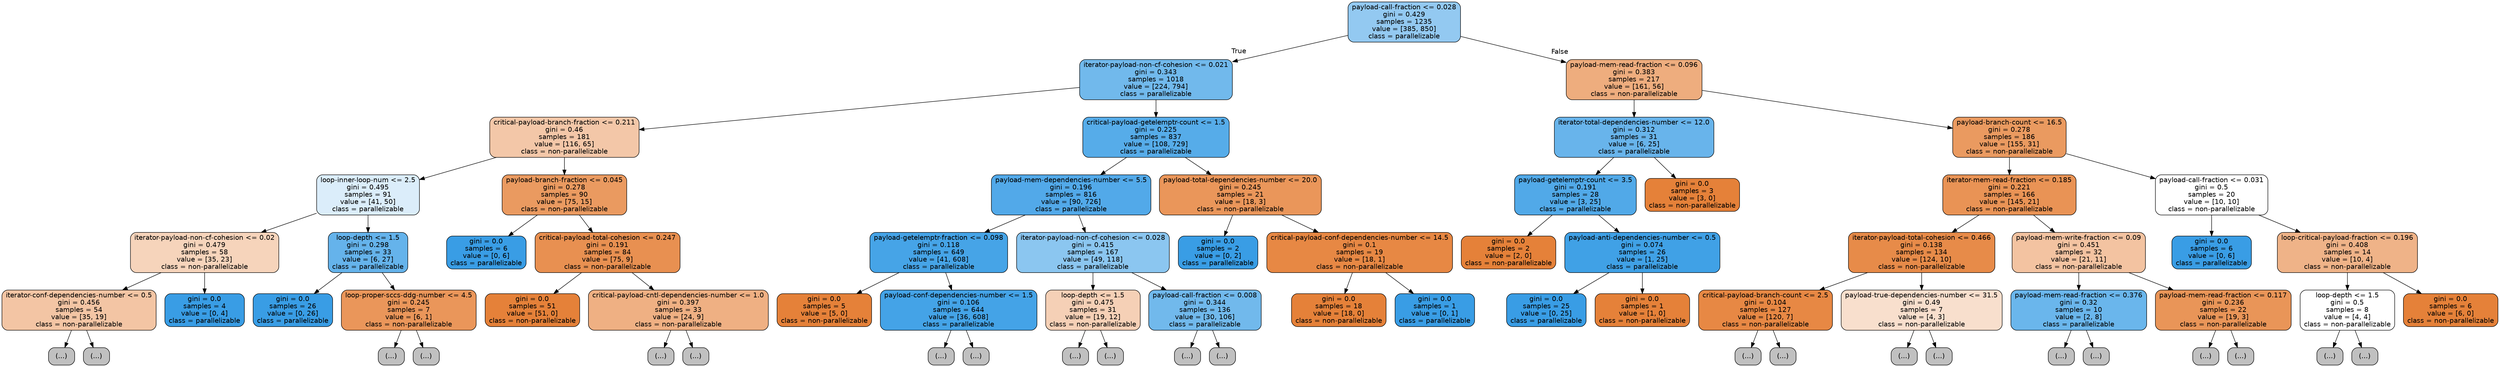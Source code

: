 digraph Tree {
node [shape=box, style="filled, rounded", color="black", fontname=helvetica] ;
edge [fontname=helvetica] ;
0 [label="payload-call-fraction <= 0.028\ngini = 0.429\nsamples = 1235\nvalue = [385, 850]\nclass = parallelizable", fillcolor="#399de58b"] ;
1 [label="iterator-payload-non-cf-cohesion <= 0.021\ngini = 0.343\nsamples = 1018\nvalue = [224, 794]\nclass = parallelizable", fillcolor="#399de5b7"] ;
0 -> 1 [labeldistance=2.5, labelangle=45, headlabel="True"] ;
2 [label="critical-payload-branch-fraction <= 0.211\ngini = 0.46\nsamples = 181\nvalue = [116, 65]\nclass = non-parallelizable", fillcolor="#e5813970"] ;
1 -> 2 ;
3 [label="loop-inner-loop-num <= 2.5\ngini = 0.495\nsamples = 91\nvalue = [41, 50]\nclass = parallelizable", fillcolor="#399de52e"] ;
2 -> 3 ;
4 [label="iterator-payload-non-cf-cohesion <= 0.02\ngini = 0.479\nsamples = 58\nvalue = [35, 23]\nclass = non-parallelizable", fillcolor="#e5813957"] ;
3 -> 4 ;
5 [label="iterator-conf-dependencies-number <= 0.5\ngini = 0.456\nsamples = 54\nvalue = [35, 19]\nclass = non-parallelizable", fillcolor="#e5813975"] ;
4 -> 5 ;
6 [label="(...)", fillcolor="#C0C0C0"] ;
5 -> 6 ;
15 [label="(...)", fillcolor="#C0C0C0"] ;
5 -> 15 ;
26 [label="gini = 0.0\nsamples = 4\nvalue = [0, 4]\nclass = parallelizable", fillcolor="#399de5ff"] ;
4 -> 26 ;
27 [label="loop-depth <= 1.5\ngini = 0.298\nsamples = 33\nvalue = [6, 27]\nclass = parallelizable", fillcolor="#399de5c6"] ;
3 -> 27 ;
28 [label="gini = 0.0\nsamples = 26\nvalue = [0, 26]\nclass = parallelizable", fillcolor="#399de5ff"] ;
27 -> 28 ;
29 [label="loop-proper-sccs-ddg-number <= 4.5\ngini = 0.245\nsamples = 7\nvalue = [6, 1]\nclass = non-parallelizable", fillcolor="#e58139d4"] ;
27 -> 29 ;
30 [label="(...)", fillcolor="#C0C0C0"] ;
29 -> 30 ;
31 [label="(...)", fillcolor="#C0C0C0"] ;
29 -> 31 ;
32 [label="payload-branch-fraction <= 0.045\ngini = 0.278\nsamples = 90\nvalue = [75, 15]\nclass = non-parallelizable", fillcolor="#e58139cc"] ;
2 -> 32 ;
33 [label="gini = 0.0\nsamples = 6\nvalue = [0, 6]\nclass = parallelizable", fillcolor="#399de5ff"] ;
32 -> 33 ;
34 [label="critical-payload-total-cohesion <= 0.247\ngini = 0.191\nsamples = 84\nvalue = [75, 9]\nclass = non-parallelizable", fillcolor="#e58139e0"] ;
32 -> 34 ;
35 [label="gini = 0.0\nsamples = 51\nvalue = [51, 0]\nclass = non-parallelizable", fillcolor="#e58139ff"] ;
34 -> 35 ;
36 [label="critical-payload-cntl-dependencies-number <= 1.0\ngini = 0.397\nsamples = 33\nvalue = [24, 9]\nclass = non-parallelizable", fillcolor="#e581399f"] ;
34 -> 36 ;
37 [label="(...)", fillcolor="#C0C0C0"] ;
36 -> 37 ;
44 [label="(...)", fillcolor="#C0C0C0"] ;
36 -> 44 ;
49 [label="critical-payload-getelemptr-count <= 1.5\ngini = 0.225\nsamples = 837\nvalue = [108, 729]\nclass = parallelizable", fillcolor="#399de5d9"] ;
1 -> 49 ;
50 [label="payload-mem-dependencies-number <= 5.5\ngini = 0.196\nsamples = 816\nvalue = [90, 726]\nclass = parallelizable", fillcolor="#399de5df"] ;
49 -> 50 ;
51 [label="payload-getelemptr-fraction <= 0.098\ngini = 0.118\nsamples = 649\nvalue = [41, 608]\nclass = parallelizable", fillcolor="#399de5ee"] ;
50 -> 51 ;
52 [label="gini = 0.0\nsamples = 5\nvalue = [5, 0]\nclass = non-parallelizable", fillcolor="#e58139ff"] ;
51 -> 52 ;
53 [label="payload-conf-dependencies-number <= 1.5\ngini = 0.106\nsamples = 644\nvalue = [36, 608]\nclass = parallelizable", fillcolor="#399de5f0"] ;
51 -> 53 ;
54 [label="(...)", fillcolor="#C0C0C0"] ;
53 -> 54 ;
119 [label="(...)", fillcolor="#C0C0C0"] ;
53 -> 119 ;
128 [label="iterator-payload-non-cf-cohesion <= 0.028\ngini = 0.415\nsamples = 167\nvalue = [49, 118]\nclass = parallelizable", fillcolor="#399de595"] ;
50 -> 128 ;
129 [label="loop-depth <= 1.5\ngini = 0.475\nsamples = 31\nvalue = [19, 12]\nclass = non-parallelizable", fillcolor="#e581395e"] ;
128 -> 129 ;
130 [label="(...)", fillcolor="#C0C0C0"] ;
129 -> 130 ;
133 [label="(...)", fillcolor="#C0C0C0"] ;
129 -> 133 ;
138 [label="payload-call-fraction <= 0.008\ngini = 0.344\nsamples = 136\nvalue = [30, 106]\nclass = parallelizable", fillcolor="#399de5b7"] ;
128 -> 138 ;
139 [label="(...)", fillcolor="#C0C0C0"] ;
138 -> 139 ;
168 [label="(...)", fillcolor="#C0C0C0"] ;
138 -> 168 ;
173 [label="payload-total-dependencies-number <= 20.0\ngini = 0.245\nsamples = 21\nvalue = [18, 3]\nclass = non-parallelizable", fillcolor="#e58139d4"] ;
49 -> 173 ;
174 [label="gini = 0.0\nsamples = 2\nvalue = [0, 2]\nclass = parallelizable", fillcolor="#399de5ff"] ;
173 -> 174 ;
175 [label="critical-payload-conf-dependencies-number <= 14.5\ngini = 0.1\nsamples = 19\nvalue = [18, 1]\nclass = non-parallelizable", fillcolor="#e58139f1"] ;
173 -> 175 ;
176 [label="gini = 0.0\nsamples = 18\nvalue = [18, 0]\nclass = non-parallelizable", fillcolor="#e58139ff"] ;
175 -> 176 ;
177 [label="gini = 0.0\nsamples = 1\nvalue = [0, 1]\nclass = parallelizable", fillcolor="#399de5ff"] ;
175 -> 177 ;
178 [label="payload-mem-read-fraction <= 0.096\ngini = 0.383\nsamples = 217\nvalue = [161, 56]\nclass = non-parallelizable", fillcolor="#e58139a6"] ;
0 -> 178 [labeldistance=2.5, labelangle=-45, headlabel="False"] ;
179 [label="iterator-total-dependencies-number <= 12.0\ngini = 0.312\nsamples = 31\nvalue = [6, 25]\nclass = parallelizable", fillcolor="#399de5c2"] ;
178 -> 179 ;
180 [label="payload-getelemptr-count <= 3.5\ngini = 0.191\nsamples = 28\nvalue = [3, 25]\nclass = parallelizable", fillcolor="#399de5e0"] ;
179 -> 180 ;
181 [label="gini = 0.0\nsamples = 2\nvalue = [2, 0]\nclass = non-parallelizable", fillcolor="#e58139ff"] ;
180 -> 181 ;
182 [label="payload-anti-dependencies-number <= 0.5\ngini = 0.074\nsamples = 26\nvalue = [1, 25]\nclass = parallelizable", fillcolor="#399de5f5"] ;
180 -> 182 ;
183 [label="gini = 0.0\nsamples = 25\nvalue = [0, 25]\nclass = parallelizable", fillcolor="#399de5ff"] ;
182 -> 183 ;
184 [label="gini = 0.0\nsamples = 1\nvalue = [1, 0]\nclass = non-parallelizable", fillcolor="#e58139ff"] ;
182 -> 184 ;
185 [label="gini = 0.0\nsamples = 3\nvalue = [3, 0]\nclass = non-parallelizable", fillcolor="#e58139ff"] ;
179 -> 185 ;
186 [label="payload-branch-count <= 16.5\ngini = 0.278\nsamples = 186\nvalue = [155, 31]\nclass = non-parallelizable", fillcolor="#e58139cc"] ;
178 -> 186 ;
187 [label="iterator-mem-read-fraction <= 0.185\ngini = 0.221\nsamples = 166\nvalue = [145, 21]\nclass = non-parallelizable", fillcolor="#e58139da"] ;
186 -> 187 ;
188 [label="iterator-payload-total-cohesion <= 0.466\ngini = 0.138\nsamples = 134\nvalue = [124, 10]\nclass = non-parallelizable", fillcolor="#e58139ea"] ;
187 -> 188 ;
189 [label="critical-payload-branch-count <= 2.5\ngini = 0.104\nsamples = 127\nvalue = [120, 7]\nclass = non-parallelizable", fillcolor="#e58139f0"] ;
188 -> 189 ;
190 [label="(...)", fillcolor="#C0C0C0"] ;
189 -> 190 ;
207 [label="(...)", fillcolor="#C0C0C0"] ;
189 -> 207 ;
208 [label="payload-true-dependencies-number <= 31.5\ngini = 0.49\nsamples = 7\nvalue = [4, 3]\nclass = non-parallelizable", fillcolor="#e5813940"] ;
188 -> 208 ;
209 [label="(...)", fillcolor="#C0C0C0"] ;
208 -> 209 ;
212 [label="(...)", fillcolor="#C0C0C0"] ;
208 -> 212 ;
213 [label="payload-mem-write-fraction <= 0.09\ngini = 0.451\nsamples = 32\nvalue = [21, 11]\nclass = non-parallelizable", fillcolor="#e5813979"] ;
187 -> 213 ;
214 [label="payload-mem-read-fraction <= 0.376\ngini = 0.32\nsamples = 10\nvalue = [2, 8]\nclass = parallelizable", fillcolor="#399de5bf"] ;
213 -> 214 ;
215 [label="(...)", fillcolor="#C0C0C0"] ;
214 -> 215 ;
218 [label="(...)", fillcolor="#C0C0C0"] ;
214 -> 218 ;
219 [label="payload-mem-read-fraction <= 0.117\ngini = 0.236\nsamples = 22\nvalue = [19, 3]\nclass = non-parallelizable", fillcolor="#e58139d7"] ;
213 -> 219 ;
220 [label="(...)", fillcolor="#C0C0C0"] ;
219 -> 220 ;
221 [label="(...)", fillcolor="#C0C0C0"] ;
219 -> 221 ;
224 [label="payload-call-fraction <= 0.031\ngini = 0.5\nsamples = 20\nvalue = [10, 10]\nclass = non-parallelizable", fillcolor="#e5813900"] ;
186 -> 224 ;
225 [label="gini = 0.0\nsamples = 6\nvalue = [0, 6]\nclass = parallelizable", fillcolor="#399de5ff"] ;
224 -> 225 ;
226 [label="loop-critical-payload-fraction <= 0.196\ngini = 0.408\nsamples = 14\nvalue = [10, 4]\nclass = non-parallelizable", fillcolor="#e5813999"] ;
224 -> 226 ;
227 [label="loop-depth <= 1.5\ngini = 0.5\nsamples = 8\nvalue = [4, 4]\nclass = non-parallelizable", fillcolor="#e5813900"] ;
226 -> 227 ;
228 [label="(...)", fillcolor="#C0C0C0"] ;
227 -> 228 ;
231 [label="(...)", fillcolor="#C0C0C0"] ;
227 -> 231 ;
232 [label="gini = 0.0\nsamples = 6\nvalue = [6, 0]\nclass = non-parallelizable", fillcolor="#e58139ff"] ;
226 -> 232 ;
}